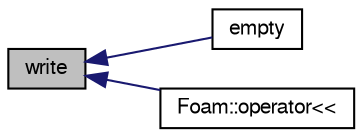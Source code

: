 digraph "write"
{
  bgcolor="transparent";
  edge [fontname="FreeSans",fontsize="10",labelfontname="FreeSans",labelfontsize="10"];
  node [fontname="FreeSans",fontsize="10",shape=record];
  rankdir="LR";
  Node166 [label="write",height=0.2,width=0.4,color="black", fillcolor="grey75", style="filled", fontcolor="black"];
  Node166 -> Node167 [dir="back",color="midnightblue",fontsize="10",style="solid",fontname="FreeSans"];
  Node167 [label="empty",height=0.2,width=0.4,color="black",URL="$a26310.html#a49bf6e3f9daff1f4663a92a66093ecca"];
  Node166 -> Node168 [dir="back",color="midnightblue",fontsize="10",style="solid",fontname="FreeSans"];
  Node168 [label="Foam::operator\<\<",height=0.2,width=0.4,color="black",URL="$a21124.html#a8d2bac3b2e112e064a6b674c4b703403"];
}
